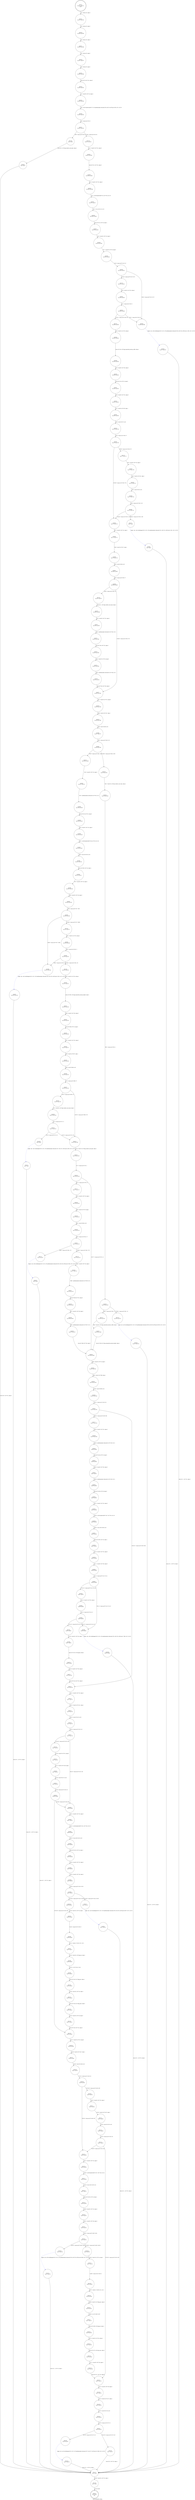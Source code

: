 digraph parse_geometry_string {
label="parse_geometry_string"
33912 [label="N33912\n(rp:0, ep:0)\nexit", shape="doublecircle"]
33913 [label="N33913\n(rp:211, ep:211)\nentry", shape="doublecircle"]
33913 -> 33915 [label="%2 = alloca i32, align 4"]
33915 [label="N33915\n(rp:210, ep:210)", shape="circle"]
33915 -> 33916 [label="%3 = alloca i8*, align 8"]
33916 [label="N33916\n(rp:209, ep:209)", shape="circle"]
33916 -> 33917 [label="%4 = alloca i32, align 4"]
33917 [label="N33917\n(rp:208, ep:208)", shape="circle"]
33917 -> 33918 [label="%5 = alloca i8*, align 8"]
33918 [label="N33918\n(rp:207, ep:207)", shape="circle"]
33918 -> 33919 [label="%6 = alloca i8*, align 8"]
33919 [label="N33919\n(rp:206, ep:206)", shape="circle"]
33919 -> 33924 [label="store i8* %0, i8** %3, align 8"]
33924 [label="N33924\n(rp:205, ep:205)", shape="circle"]
33924 -> 33925 [label="%7 = load i8*, i8** %3, align 8"]
33925 [label="N33925\n(rp:204, ep:204)", shape="circle"]
33925 -> 33926 [label="%8 = call i32 @strcmp(i8* %7, i8* getelementptr inbounds ([9 x i8], [9 x i8]* @.str.359, i32 0, i32 0))"]
33926 [label="N33926\n(rp:203, ep:203)", shape="circle"]
33926 -> 33927 [label="%9 = icmp eq i32 %8, 0"]
33927 [label="N33927\n(rp:202, ep:202)", shape="circle"]
33927 -> 34149 [label="[%9 = icmp eq i32 %8, 0]"]
33927 -> 34150 [label="[!(%9 = icmp eq i32 %8, 0)]"]
33929 [label="N33929\n(rp:3, ep:3)", shape="circle"]
33929 -> 34147 [label="store i32 0, i32* %2, align 4"]
33932 [label="N33932\n(rp:200, ep:200)", shape="circle"]
33932 -> 33933 [label="store i8* %12, i8** %5, align 8"]
33933 [label="N33933\n(rp:199, ep:199)", shape="circle"]
33933 -> 33934 [label="%13 = load i8*, i8** %5, align 8"]
33934 [label="N33934\n(rp:198, ep:198)", shape="circle"]
33934 -> 33935 [label="%14 = call i64 @strtol(i8* %13, i8** %6, i32 10)"]
33935 [label="N33935\n(rp:197, ep:197)", shape="circle"]
33935 -> 33936 [label="%15 = trunc i64 %14 to i32"]
33936 [label="N33936\n(rp:196, ep:196)", shape="circle"]
33936 -> 33937 [label="store i32 %15, i32* %4, align 4"]
33937 [label="N33937\n(rp:195, ep:195)", shape="circle"]
33937 -> 33938 [label="%16 = load i8*, i8** %5, align 8"]
33938 [label="N33938\n(rp:194, ep:194)", shape="circle"]
33938 -> 33939 [label="%17 = load i8*, i8** %6, align 8"]
33939 [label="N33939\n(rp:193, ep:193)", shape="circle"]
33939 -> 33940 [label="%18 = icmp eq i8* %16, %17"]
33940 [label="N33940\n(rp:192, ep:192)", shape="circle"]
33940 -> 34152 [label="[!(%18 = icmp eq i8* %16, %17)]"]
33940 -> 33944 [label="[%18 = icmp eq i8* %16, %17]"]
33942 [label="N33942\n(rp:190, ep:190)", shape="circle"]
33942 -> 33943 [label="%21 = icmp sle i32 %20, 0"]
33943 [label="N33943\n(rp:189, ep:189)", shape="circle"]
33943 -> 34154 [label="[!(%21 = icmp sle i32 %20, 0)]"]
33943 -> 33944 [label="[%21 = icmp sle i32 %20, 0]"]
33944 [label="N33944\n(rp:188, ep:188)", shape="circle"]
33944 -> 33945 [label="logger --@-- call void @logger(i32 6, i32 3, i8* getelementptr inbounds ([54 x i8], [54 x i8]* @.str.1.360, i32 0, i32 0))", style="dashed", color="blue"]
33945 [label="N33945\n(rp:187, ep:187)", shape="circle"]
33945 -> 34147 [label="store i32 -1, i32* %2, align 4"]
33948 [label="N33948\n(rp:185, ep:185)", shape="circle"]
33948 -> 33949 [label="store i32 %24, i32* @g_requested_session_width, align 4"]
33949 [label="N33949\n(rp:184, ep:184)", shape="circle"]
33949 -> 33950 [label="%25 = load i8*, i8** %6, align 8"]
33950 [label="N33950\n(rp:183, ep:183)", shape="circle"]
33950 -> 33951 [label="store i8* %25, i8** %5, align 8"]
33951 [label="N33951\n(rp:182, ep:182)", shape="circle"]
33951 -> 33952 [label="%26 = load i8*, i8** %5, align 8"]
33952 [label="N33952\n(rp:181, ep:181)", shape="circle"]
33952 -> 33953 [label="%27 = load i8, i8* %26, align 1"]
33953 [label="N33953\n(rp:180, ep:180)", shape="circle"]
33953 -> 33954 [label="%28 = sext i8 %27 to i32"]
33954 [label="N33954\n(rp:179, ep:179)", shape="circle"]
33954 -> 33955 [label="%29 = icmp ne i32 %28, 37"]
33955 [label="N33955\n(rp:178, ep:178)", shape="circle"]
33955 -> 34155 [label="[%29 = icmp ne i32 %28, 37]"]
33955 -> 33964 [label="[!(%29 = icmp ne i32 %28, 37)]"]
33957 [label="N33957\n(rp:176, ep:176)", shape="circle"]
33957 -> 33958 [label="%32 = load i8, i8* %31, align 1"]
33958 [label="N33958\n(rp:175, ep:175)", shape="circle"]
33958 -> 33959 [label="%33 = sext i8 %32 to i32"]
33959 [label="N33959\n(rp:174, ep:174)", shape="circle"]
33959 -> 33960 [label="%34 = icmp ne i32 %33, 120"]
33960 [label="N33960\n(rp:173, ep:173)", shape="circle"]
33960 -> 34157 [label="[%34 = icmp ne i32 %33, 120]"]
33960 -> 33964 [label="[!(%34 = icmp ne i32 %33, 120)]"]
33962 [label="N33962\n(rp:5, ep:5)", shape="circle"]
33962 -> 34147 [label="store i32 -1, i32* %2, align 4"]
33964 [label="N33964\n(rp:172, ep:172)", shape="circle"]
33964 -> 33965 [label="%37 = load i8*, i8** %5, align 8"]
33965 [label="N33965\n(rp:171, ep:171)", shape="circle"]
33965 -> 33966 [label="%38 = load i8, i8* %37, align 1"]
33966 [label="N33966\n(rp:170, ep:170)", shape="circle"]
33966 -> 33967 [label="%39 = sext i8 %38 to i32"]
33967 [label="N33967\n(rp:169, ep:169)", shape="circle"]
33967 -> 33968 [label="%40 = icmp eq i32 %39, 37"]
33968 [label="N33968\n(rp:168, ep:168)", shape="circle"]
33968 -> 34159 [label="[%40 = icmp eq i32 %39, 37]"]
33968 -> 33977 [label="[!(%40 = icmp eq i32 %39, 37)]"]
33970 [label="N33970\n(rp:166, ep:166)", shape="circle"]
33970 -> 33971 [label="%42 = load i8*, i8** %5, align 8"]
33971 [label="N33971\n(rp:165, ep:165)", shape="circle"]
33971 -> 33972 [label="%43 = getelementptr inbounds i8, i8* %42, i32 1"]
33972 [label="N33972\n(rp:164, ep:164)", shape="circle"]
33972 -> 33973 [label="store i8* %43, i8** %5, align 8"]
33973 [label="N33973\n(rp:163, ep:163)", shape="circle"]
33973 -> 33974 [label="%44 = load i8*, i8** %6, align 8"]
33974 [label="N33974\n(rp:162, ep:162)", shape="circle"]
33974 -> 33975 [label="%45 = getelementptr inbounds i8, i8* %44, i32 1"]
33975 [label="N33975\n(rp:161, ep:161)", shape="circle"]
33975 -> 33977 [label="store i8* %45, i8** %6, align 8"]
33977 [label="N33977\n(rp:160, ep:160)", shape="circle"]
33977 -> 33978 [label="%47 = load i8*, i8** %5, align 8"]
33978 [label="N33978\n(rp:159, ep:159)", shape="circle"]
33978 -> 33979 [label="%48 = load i8, i8* %47, align 1"]
33979 [label="N33979\n(rp:158, ep:158)", shape="circle"]
33979 -> 33980 [label="%49 = sext i8 %48 to i32"]
33980 [label="N33980\n(rp:157, ep:157)", shape="circle"]
33980 -> 33981 [label="%50 = icmp eq i32 %49, 120"]
33981 [label="N33981\n(rp:156, ep:156)", shape="circle"]
33981 -> 34161 [label="[%50 = icmp eq i32 %49, 120]"]
33981 -> 34162 [label="[!(%50 = icmp eq i32 %49, 120)]"]
33983 [label="N33983\n(rp:147, ep:147)", shape="circle"]
33983 -> 33984 [label="%53 = getelementptr inbounds i8, i8* %52, i32 1"]
33984 [label="N33984\n(rp:146, ep:146)", shape="circle"]
33984 -> 33985 [label="store i8* %53, i8** %5, align 8"]
33985 [label="N33985\n(rp:145, ep:145)", shape="circle"]
33985 -> 33986 [label="%54 = load i8*, i8** %5, align 8"]
33986 [label="N33986\n(rp:144, ep:144)", shape="circle"]
33986 -> 33987 [label="%55 = call i64 @strtol(i8* %54, i8** %6, i32 10)"]
33987 [label="N33987\n(rp:143, ep:143)", shape="circle"]
33987 -> 33988 [label="%56 = trunc i64 %55 to i32"]
33988 [label="N33988\n(rp:142, ep:142)", shape="circle"]
33988 -> 33989 [label="store i32 %56, i32* %4, align 4"]
33989 [label="N33989\n(rp:141, ep:141)", shape="circle"]
33989 -> 33990 [label="%57 = load i8*, i8** %5, align 8"]
33990 [label="N33990\n(rp:140, ep:140)", shape="circle"]
33990 -> 33991 [label="%58 = load i8*, i8** %6, align 8"]
33991 [label="N33991\n(rp:139, ep:139)", shape="circle"]
33991 -> 33992 [label="%59 = icmp eq i8* %57, %58"]
33992 [label="N33992\n(rp:138, ep:138)", shape="circle"]
33992 -> 34164 [label="[!(%59 = icmp eq i8* %57, %58)]"]
33992 -> 33996 [label="[%59 = icmp eq i8* %57, %58]"]
33994 [label="N33994\n(rp:136, ep:136)", shape="circle"]
33994 -> 33995 [label="%62 = icmp sle i32 %61, 0"]
33995 [label="N33995\n(rp:135, ep:135)", shape="circle"]
33995 -> 34166 [label="[!(%62 = icmp sle i32 %61, 0)]"]
33995 -> 33996 [label="[%62 = icmp sle i32 %61, 0]"]
33996 [label="N33996\n(rp:134, ep:134)", shape="circle"]
33996 -> 33997 [label="logger --@-- call void @logger(i32 6, i32 3, i8* getelementptr inbounds ([55 x i8], [55 x i8]* @.str.3.362, i32 0, i32 0))", style="dashed", color="blue"]
33997 [label="N33997\n(rp:133, ep:133)", shape="circle"]
33997 -> 34147 [label="store i32 -1, i32* %2, align 4"]
34000 [label="N34000\n(rp:131, ep:131)", shape="circle"]
34000 -> 34001 [label="store i32 %65, i32* @g_requested_session_height, align 4"]
34001 [label="N34001\n(rp:130, ep:130)", shape="circle"]
34001 -> 34002 [label="%66 = load i8*, i8** %6, align 8"]
34002 [label="N34002\n(rp:129, ep:129)", shape="circle"]
34002 -> 34003 [label="store i8* %66, i8** %5, align 8"]
34003 [label="N34003\n(rp:128, ep:128)", shape="circle"]
34003 -> 34004 [label="%67 = load i8*, i8** %5, align 8"]
34004 [label="N34004\n(rp:127, ep:127)", shape="circle"]
34004 -> 34005 [label="%68 = load i8, i8* %67, align 1"]
34005 [label="N34005\n(rp:126, ep:126)", shape="circle"]
34005 -> 34006 [label="%69 = sext i8 %68 to i32"]
34006 [label="N34006\n(rp:125, ep:125)", shape="circle"]
34006 -> 34007 [label="%70 = icmp eq i32 %69, 37"]
34007 [label="N34007\n(rp:124, ep:124)", shape="circle"]
34007 -> 34167 [label="[%70 = icmp eq i32 %69, 37]"]
34007 -> 34014 [label="[!(%70 = icmp eq i32 %69, 37)]"]
34009 [label="N34009\n(rp:122, ep:122)", shape="circle"]
34009 -> 34010 [label="%73 = icmp eq i32 %72, 0"]
34010 [label="N34010\n(rp:121, ep:121)", shape="circle"]
34010 -> 34169 [label="[%73 = icmp eq i32 %72, 0]"]
34010 -> 34014 [label="[!(%73 = icmp eq i32 %72, 0)]"]
34012 [label="N34012\n(rp:7, ep:7)", shape="circle"]
34012 -> 34147 [label="store i32 -1, i32* %2, align 4"]
34014 [label="N34014\n(rp:120, ep:120)", shape="circle"]
34014 -> 34015 [label="%76 = load i32, i32* @g_window_size_type, align 4"]
34015 [label="N34015\n(rp:119, ep:119)", shape="circle"]
34015 -> 34016 [label="%77 = icmp eq i32 %76, 1"]
34016 [label="N34016\n(rp:118, ep:118)", shape="circle"]
34016 -> 34171 [label="[%77 = icmp eq i32 %76, 1]"]
34016 -> 34043 [label="[!(%77 = icmp eq i32 %76, 1)]"]
34018 [label="N34018\n(rp:116, ep:116)", shape="circle"]
34018 -> 34019 [label="%80 = load i8, i8* %79, align 1"]
34019 [label="N34019\n(rp:115, ep:115)", shape="circle"]
34019 -> 34020 [label="%81 = sext i8 %80 to i32"]
34020 [label="N34020\n(rp:114, ep:114)", shape="circle"]
34020 -> 34021 [label="%82 = icmp ne i32 %81, 37"]
34021 [label="N34021\n(rp:113, ep:113)", shape="circle"]
34021 -> 34173 [label="[%82 = icmp ne i32 %81, 37]"]
34021 -> 34174 [label="[!(%82 = icmp ne i32 %81, 37)]"]
34023 [label="N34023\n(rp:9, ep:9)", shape="circle"]
34023 -> 34147 [label="store i32 -1, i32* %2, align 4"]
34026 [label="N34026\n(rp:111, ep:111)", shape="circle"]
34026 -> 34027 [label="%86 = getelementptr inbounds i8, i8* %85, i32 1"]
34027 [label="N34027\n(rp:110, ep:110)", shape="circle"]
34027 -> 34028 [label="store i8* %86, i8** %5, align 8"]
34028 [label="N34028\n(rp:109, ep:109)", shape="circle"]
34028 -> 34029 [label="%87 = load i8*, i8** %6, align 8"]
34029 [label="N34029\n(rp:108, ep:108)", shape="circle"]
34029 -> 34030 [label="%88 = getelementptr inbounds i8, i8* %87, i32 1"]
34030 [label="N34030\n(rp:107, ep:107)", shape="circle"]
34030 -> 34043 [label="store i8* %88, i8** %6, align 8"]
34034 [label="N34034\n(rp:154, ep:154)", shape="circle"]
34034 -> 34035 [label="%92 = icmp eq i32 %91, 1"]
34035 [label="N34035\n(rp:153, ep:153)", shape="circle"]
34035 -> 34175 [label="[%92 = icmp eq i32 %91, 1]"]
34035 -> 34176 [label="[!(%92 = icmp eq i32 %91, 1)]"]
34037 [label="N34037\n(rp:149, ep:149)", shape="circle"]
34037 -> 34043 [label="store i32 %94, i32* @g_requested_session_height, align 4"]
34040 [label="N34040\n(rp:151, ep:151)", shape="circle"]
34040 -> 34147 [label="store i32 -1, i32* %2, align 4"]
34043 [label="N34043\n(rp:106, ep:106)", shape="circle"]
34043 -> 34044 [label="%98 = load i8*, i8** %5, align 8"]
34044 [label="N34044\n(rp:105, ep:105)", shape="circle"]
34044 -> 34045 [label="%99 = load i8, i8* %98, align 1"]
34045 [label="N34045\n(rp:104, ep:104)", shape="circle"]
34045 -> 34046 [label="%100 = sext i8 %99 to i32"]
34046 [label="N34046\n(rp:103, ep:103)", shape="circle"]
34046 -> 34047 [label="%101 = icmp eq i32 %100, 64"]
34047 [label="N34047\n(rp:102, ep:102)", shape="circle"]
34047 -> 34177 [label="[%101 = icmp eq i32 %100, 64]"]
34047 -> 34073 [label="[!(%101 = icmp eq i32 %100, 64)]"]
34049 [label="N34049\n(rp:100, ep:100)", shape="circle"]
34049 -> 34050 [label="%104 = getelementptr inbounds i8, i8* %103, i32 1"]
34050 [label="N34050\n(rp:99, ep:99)", shape="circle"]
34050 -> 34051 [label="store i8* %104, i8** %5, align 8"]
34051 [label="N34051\n(rp:98, ep:98)", shape="circle"]
34051 -> 34052 [label="%105 = load i8*, i8** %6, align 8"]
34052 [label="N34052\n(rp:97, ep:97)", shape="circle"]
34052 -> 34053 [label="%106 = getelementptr inbounds i8, i8* %105, i32 1"]
34053 [label="N34053\n(rp:96, ep:96)", shape="circle"]
34053 -> 34054 [label="store i8* %106, i8** %6, align 8"]
34054 [label="N34054\n(rp:95, ep:95)", shape="circle"]
34054 -> 34055 [label="%107 = load i8*, i8** %5, align 8"]
34055 [label="N34055\n(rp:94, ep:94)", shape="circle"]
34055 -> 34056 [label="%108 = call i64 @strtol(i8* %107, i8** %6, i32 10)"]
34056 [label="N34056\n(rp:93, ep:93)", shape="circle"]
34056 -> 34057 [label="%109 = trunc i64 %108 to i32"]
34057 [label="N34057\n(rp:92, ep:92)", shape="circle"]
34057 -> 34058 [label="store i32 %109, i32* %4, align 4"]
34058 [label="N34058\n(rp:91, ep:91)", shape="circle"]
34058 -> 34059 [label="%110 = load i8*, i8** %5, align 8"]
34059 [label="N34059\n(rp:90, ep:90)", shape="circle"]
34059 -> 34060 [label="%111 = load i8*, i8** %6, align 8"]
34060 [label="N34060\n(rp:89, ep:89)", shape="circle"]
34060 -> 34061 [label="%112 = icmp eq i8* %110, %111"]
34061 [label="N34061\n(rp:88, ep:88)", shape="circle"]
34061 -> 34180 [label="[!(%112 = icmp eq i8* %110, %111)]"]
34061 -> 34065 [label="[%112 = icmp eq i8* %110, %111]"]
34063 [label="N34063\n(rp:86, ep:86)", shape="circle"]
34063 -> 34064 [label="%115 = icmp sle i32 %114, 0"]
34064 [label="N34064\n(rp:85, ep:85)", shape="circle"]
34064 -> 34182 [label="[!(%115 = icmp sle i32 %114, 0)]"]
34064 -> 34065 [label="[%115 = icmp sle i32 %114, 0]"]
34065 [label="N34065\n(rp:84, ep:84)", shape="circle"]
34065 -> 34066 [label="logger --@-- call void @logger(i32 6, i32 3, i8* getelementptr inbounds ([52 x i8], [52 x i8]* @.str.7.366, i32 0, i32 0))", style="dashed", color="blue"]
34066 [label="N34066\n(rp:83, ep:83)", shape="circle"]
34066 -> 34147 [label="store i32 -1, i32* %2, align 4"]
34069 [label="N34069\n(rp:81, ep:81)", shape="circle"]
34069 -> 34070 [label="store i32 %118, i32* @g_dpi, align 4"]
34070 [label="N34070\n(rp:80, ep:80)", shape="circle"]
34070 -> 34071 [label="%119 = load i8*, i8** %6, align 8"]
34071 [label="N34071\n(rp:79, ep:79)", shape="circle"]
34071 -> 34073 [label="store i8* %119, i8** %5, align 8"]
34073 [label="N34073\n(rp:78, ep:78)", shape="circle"]
34073 -> 34074 [label="%121 = load i8*, i8** %5, align 8"]
34074 [label="N34074\n(rp:77, ep:77)", shape="circle"]
34074 -> 34075 [label="%122 = load i8, i8* %121, align 1"]
34075 [label="N34075\n(rp:76, ep:76)", shape="circle"]
34075 -> 34076 [label="%123 = sext i8 %122 to i32"]
34076 [label="N34076\n(rp:75, ep:75)", shape="circle"]
34076 -> 34077 [label="%124 = icmp eq i32 %123, 43"]
34077 [label="N34077\n(rp:74, ep:74)", shape="circle"]
34077 -> 34184 [label="[!(%124 = icmp eq i32 %123, 43)]"]
34077 -> 34083 [label="[%124 = icmp eq i32 %123, 43]"]
34079 [label="N34079\n(rp:72, ep:72)", shape="circle"]
34079 -> 34080 [label="%127 = load i8, i8* %126, align 1"]
34080 [label="N34080\n(rp:71, ep:71)", shape="circle"]
34080 -> 34081 [label="%128 = sext i8 %127 to i32"]
34081 [label="N34081\n(rp:70, ep:70)", shape="circle"]
34081 -> 34082 [label="%129 = icmp eq i32 %128, 45"]
34082 [label="N34082\n(rp:69, ep:69)", shape="circle"]
34082 -> 34083 [label="[%129 = icmp eq i32 %128, 45]"]
34082 -> 34105 [label="[!(%129 = icmp eq i32 %128, 45)]"]
34083 [label="N34083\n(rp:68, ep:68)", shape="circle"]
34083 -> 34084 [label="%131 = load i8*, i8** %5, align 8"]
34084 [label="N34084\n(rp:67, ep:67)", shape="circle"]
34084 -> 34085 [label="%132 = call i64 @strtol(i8* %131, i8** %6, i32 10)"]
34085 [label="N34085\n(rp:66, ep:66)", shape="circle"]
34085 -> 34086 [label="%133 = trunc i64 %132 to i32"]
34086 [label="N34086\n(rp:65, ep:65)", shape="circle"]
34086 -> 34087 [label="store i32 %133, i32* %4, align 4"]
34087 [label="N34087\n(rp:64, ep:64)", shape="circle"]
34087 -> 34088 [label="%134 = load i8*, i8** %5, align 8"]
34088 [label="N34088\n(rp:63, ep:63)", shape="circle"]
34088 -> 34089 [label="%135 = load i8*, i8** %6, align 8"]
34089 [label="N34089\n(rp:62, ep:62)", shape="circle"]
34089 -> 34090 [label="%136 = icmp eq i8* %134, %135"]
34090 [label="N34090\n(rp:61, ep:61)", shape="circle"]
34090 -> 34187 [label="[%136 = icmp eq i8* %134, %135]"]
34090 -> 34188 [label="[!(%136 = icmp eq i8* %134, %135)]"]
34092 [label="N34092\n(rp:11, ep:11)", shape="circle"]
34092 -> 34147 [label="store i32 -1, i32* %2, align 4"]
34095 [label="N34095\n(rp:59, ep:59)", shape="circle"]
34095 -> 34096 [label="%140 = icmp slt i32 %139, 0"]
34096 [label="N34096\n(rp:58, ep:58)", shape="circle"]
34096 -> 34097 [label="%141 = select i1 %140, i32 2, i32 1"]
34097 [label="N34097\n(rp:57, ep:57)", shape="circle"]
34097 -> 34098 [label="%142 = load i32, i32* @g_pos, align 4"]
34098 [label="N34098\n(rp:56, ep:56)", shape="circle"]
34098 -> 34099 [label="%143 = or i32 %142, %141"]
34099 [label="N34099\n(rp:55, ep:55)", shape="circle"]
34099 -> 34100 [label="store i32 %143, i32* @g_pos, align 4"]
34100 [label="N34100\n(rp:54, ep:54)", shape="circle"]
34100 -> 34101 [label="%144 = load i32, i32* %4, align 4"]
34101 [label="N34101\n(rp:53, ep:53)", shape="circle"]
34101 -> 34102 [label="store i32 %144, i32* @g_xpos, align 4"]
34102 [label="N34102\n(rp:52, ep:52)", shape="circle"]
34102 -> 34103 [label="%145 = load i8*, i8** %6, align 8"]
34103 [label="N34103\n(rp:51, ep:51)", shape="circle"]
34103 -> 34105 [label="store i8* %145, i8** %5, align 8"]
34105 [label="N34105\n(rp:50, ep:50)", shape="circle"]
34105 -> 34106 [label="%147 = load i8*, i8** %5, align 8"]
34106 [label="N34106\n(rp:49, ep:49)", shape="circle"]
34106 -> 34107 [label="%148 = load i8, i8* %147, align 1"]
34107 [label="N34107\n(rp:48, ep:48)", shape="circle"]
34107 -> 34108 [label="%149 = sext i8 %148 to i32"]
34108 [label="N34108\n(rp:47, ep:47)", shape="circle"]
34108 -> 34109 [label="%150 = icmp eq i32 %149, 43"]
34109 [label="N34109\n(rp:46, ep:46)", shape="circle"]
34109 -> 34190 [label="[!(%150 = icmp eq i32 %149, 43)]"]
34109 -> 34115 [label="[%150 = icmp eq i32 %149, 43]"]
34111 [label="N34111\n(rp:44, ep:44)", shape="circle"]
34111 -> 34112 [label="%153 = load i8, i8* %152, align 1"]
34112 [label="N34112\n(rp:43, ep:43)", shape="circle"]
34112 -> 34113 [label="%154 = sext i8 %153 to i32"]
34113 [label="N34113\n(rp:42, ep:42)", shape="circle"]
34113 -> 34114 [label="%155 = icmp eq i32 %154, 45"]
34114 [label="N34114\n(rp:41, ep:41)", shape="circle"]
34114 -> 34115 [label="[%155 = icmp eq i32 %154, 45]"]
34114 -> 34137 [label="[!(%155 = icmp eq i32 %154, 45)]"]
34115 [label="N34115\n(rp:40, ep:40)", shape="circle"]
34115 -> 34116 [label="%157 = load i8*, i8** %5, align 8"]
34116 [label="N34116\n(rp:39, ep:39)", shape="circle"]
34116 -> 34117 [label="%158 = call i64 @strtol(i8* %157, i8** %6, i32 10)"]
34117 [label="N34117\n(rp:38, ep:38)", shape="circle"]
34117 -> 34118 [label="%159 = trunc i64 %158 to i32"]
34118 [label="N34118\n(rp:37, ep:37)", shape="circle"]
34118 -> 34119 [label="store i32 %159, i32* %4, align 4"]
34119 [label="N34119\n(rp:36, ep:36)", shape="circle"]
34119 -> 34120 [label="%160 = load i8*, i8** %5, align 8"]
34120 [label="N34120\n(rp:35, ep:35)", shape="circle"]
34120 -> 34121 [label="%161 = load i8*, i8** %6, align 8"]
34121 [label="N34121\n(rp:34, ep:34)", shape="circle"]
34121 -> 34122 [label="%162 = icmp eq i8* %160, %161"]
34122 [label="N34122\n(rp:33, ep:33)", shape="circle"]
34122 -> 34193 [label="[%162 = icmp eq i8* %160, %161]"]
34122 -> 34194 [label="[!(%162 = icmp eq i8* %160, %161)]"]
34124 [label="N34124\n(rp:13, ep:13)", shape="circle"]
34124 -> 34147 [label="store i32 -1, i32* %2, align 4"]
34127 [label="N34127\n(rp:31, ep:31)", shape="circle"]
34127 -> 34128 [label="%166 = icmp slt i32 %165, 0"]
34128 [label="N34128\n(rp:30, ep:30)", shape="circle"]
34128 -> 34129 [label="%167 = select i1 %166, i32 4, i32 1"]
34129 [label="N34129\n(rp:29, ep:29)", shape="circle"]
34129 -> 34130 [label="%168 = load i32, i32* @g_pos, align 4"]
34130 [label="N34130\n(rp:28, ep:28)", shape="circle"]
34130 -> 34131 [label="%169 = or i32 %168, %167"]
34131 [label="N34131\n(rp:27, ep:27)", shape="circle"]
34131 -> 34132 [label="store i32 %169, i32* @g_pos, align 4"]
34132 [label="N34132\n(rp:26, ep:26)", shape="circle"]
34132 -> 34133 [label="%170 = load i32, i32* %4, align 4"]
34133 [label="N34133\n(rp:25, ep:25)", shape="circle"]
34133 -> 34134 [label="store i32 %170, i32* @g_ypos, align 4"]
34134 [label="N34134\n(rp:24, ep:24)", shape="circle"]
34134 -> 34135 [label="%171 = load i8*, i8** %6, align 8"]
34135 [label="N34135\n(rp:23, ep:23)", shape="circle"]
34135 -> 34137 [label="store i8* %171, i8** %5, align 8"]
34137 [label="N34137\n(rp:22, ep:22)", shape="circle"]
34137 -> 34138 [label="%173 = load i8*, i8** %6, align 8"]
34138 [label="N34138\n(rp:21, ep:21)", shape="circle"]
34138 -> 34139 [label="%174 = load i8, i8* %173, align 1"]
34139 [label="N34139\n(rp:20, ep:20)", shape="circle"]
34139 -> 34140 [label="%175 = sext i8 %174 to i32"]
34140 [label="N34140\n(rp:19, ep:19)", shape="circle"]
34140 -> 34141 [label="%176 = icmp ne i32 %175, 0"]
34141 [label="N34141\n(rp:18, ep:18)", shape="circle"]
34141 -> 34195 [label="[%176 = icmp ne i32 %175, 0]"]
34141 -> 34196 [label="[!(%176 = icmp ne i32 %175, 0)]"]
34143 [label="N34143\n(rp:15, ep:15)", shape="circle"]
34143 -> 34147 [label="store i32 -1, i32* %2, align 4"]
34147 [label="N34147\n(rp:2, ep:2)", shape="circle"]
34147 -> 34148 [label="%180 = load i32, i32* %2, align 4"]
34148 [label="N34148\n(rp:1, ep:1)", shape="circle"]
34148 -> 33912 [label="ret i32 %180"]
34149 [label="N34149\n(rp:4, ep:4)", shape="circle"]
34149 -> 33929 [label="store i32 2, i32* @g_window_size_type, align 4"]
34150 [label="N34150\n(rp:201, ep:201)", shape="circle"]
34150 -> 33932 [label="%12 = load i8*, i8** %3, align 8"]
34152 [label="N34152\n(rp:191, ep:191)", shape="circle"]
34152 -> 33942 [label="%20 = load i32, i32* %4, align 4"]
34154 [label="N34154\n(rp:186, ep:186)", shape="circle"]
34154 -> 33948 [label="%24 = load i32, i32* %4, align 4"]
34155 [label="N34155\n(rp:177, ep:177)", shape="circle"]
34155 -> 33957 [label="%31 = load i8*, i8** %5, align 8"]
34157 [label="N34157\n(rp:6, ep:6)", shape="circle"]
34157 -> 33962 [label="logger --@-- call void @logger(i32 6, i32 3, i8* getelementptr inbounds ([51 x i8], [51 x i8]* @.str.2.361, i32 0, i32 0))", style="dashed", color="blue"]
34159 [label="N34159\n(rp:167, ep:167)", shape="circle"]
34159 -> 33970 [label="store i32 1, i32* @g_window_size_type, align 4"]
34161 [label="N34161\n(rp:148, ep:148)", shape="circle"]
34161 -> 33983 [label="%52 = load i8*, i8** %5, align 8"]
34162 [label="N34162\n(rp:155, ep:155)", shape="circle"]
34162 -> 34034 [label="%91 = load i32, i32* @g_window_size_type, align 4"]
34164 [label="N34164\n(rp:137, ep:137)", shape="circle"]
34164 -> 33994 [label="%61 = load i32, i32* %4, align 4"]
34166 [label="N34166\n(rp:132, ep:132)", shape="circle"]
34166 -> 34000 [label="%65 = load i32, i32* %4, align 4"]
34167 [label="N34167\n(rp:123, ep:123)", shape="circle"]
34167 -> 34009 [label="%72 = load i32, i32* @g_window_size_type, align 4"]
34169 [label="N34169\n(rp:8, ep:8)", shape="circle"]
34169 -> 34012 [label="logger --@-- call void @logger(i32 6, i32 3, i8* getelementptr inbounds ([47 x i8], [47 x i8]* @.str.4.363, i32 0, i32 0))", style="dashed", color="blue"]
34171 [label="N34171\n(rp:117, ep:117)", shape="circle"]
34171 -> 34018 [label="%79 = load i8*, i8** %5, align 8"]
34173 [label="N34173\n(rp:10, ep:10)", shape="circle"]
34173 -> 34023 [label="logger --@-- call void @logger(i32 6, i32 3, i8* getelementptr inbounds ([45 x i8], [45 x i8]* @.str.5.364, i32 0, i32 0))", style="dashed", color="blue"]
34174 [label="N34174\n(rp:112, ep:112)", shape="circle"]
34174 -> 34026 [label="%85 = load i8*, i8** %5, align 8"]
34175 [label="N34175\n(rp:150, ep:150)", shape="circle"]
34175 -> 34037 [label="%94 = load i32, i32* @g_requested_session_width, align 4"]
34176 [label="N34176\n(rp:152, ep:152)", shape="circle"]
34176 -> 34040 [label="logger --@-- call void @logger(i32 6, i32 3, i8* getelementptr inbounds ([39 x i8], [39 x i8]* @.str.6.365, i32 0, i32 0))", style="dashed", color="blue"]
34177 [label="N34177\n(rp:101, ep:101)", shape="circle"]
34177 -> 34049 [label="%103 = load i8*, i8** %5, align 8"]
34180 [label="N34180\n(rp:87, ep:87)", shape="circle"]
34180 -> 34063 [label="%114 = load i32, i32* %4, align 4"]
34182 [label="N34182\n(rp:82, ep:82)", shape="circle"]
34182 -> 34069 [label="%118 = load i32, i32* %4, align 4"]
34184 [label="N34184\n(rp:73, ep:73)", shape="circle"]
34184 -> 34079 [label="%126 = load i8*, i8** %5, align 8"]
34187 [label="N34187\n(rp:12, ep:12)", shape="circle"]
34187 -> 34092 [label="logger --@-- call void @logger(i32 6, i32 3, i8* getelementptr inbounds ([53 x i8], [53 x i8]* @.str.8.367, i32 0, i32 0))", style="dashed", color="blue"]
34188 [label="N34188\n(rp:60, ep:60)", shape="circle"]
34188 -> 34095 [label="%139 = load i32, i32* %4, align 4"]
34190 [label="N34190\n(rp:45, ep:45)", shape="circle"]
34190 -> 34111 [label="%152 = load i8*, i8** %5, align 8"]
34193 [label="N34193\n(rp:14, ep:14)", shape="circle"]
34193 -> 34124 [label="logger --@-- call void @logger(i32 6, i32 3, i8* getelementptr inbounds ([53 x i8], [53 x i8]* @.str.9.368, i32 0, i32 0))", style="dashed", color="blue"]
34194 [label="N34194\n(rp:32, ep:32)", shape="circle"]
34194 -> 34127 [label="%165 = load i32, i32* %4, align 4"]
34195 [label="N34195\n(rp:16, ep:16)", shape="circle"]
34195 -> 34143 [label="logger --@-- call void @logger(i32 6, i32 3, i8* getelementptr inbounds ([57 x i8], [57 x i8]* @.str.10.369, i32 0, i32 0))", style="dashed", color="blue"]
34196 [label="N34196\n(rp:17, ep:17)", shape="circle"]
34196 -> 34147 [label="store i32 0, i32* %2, align 4"]
}
